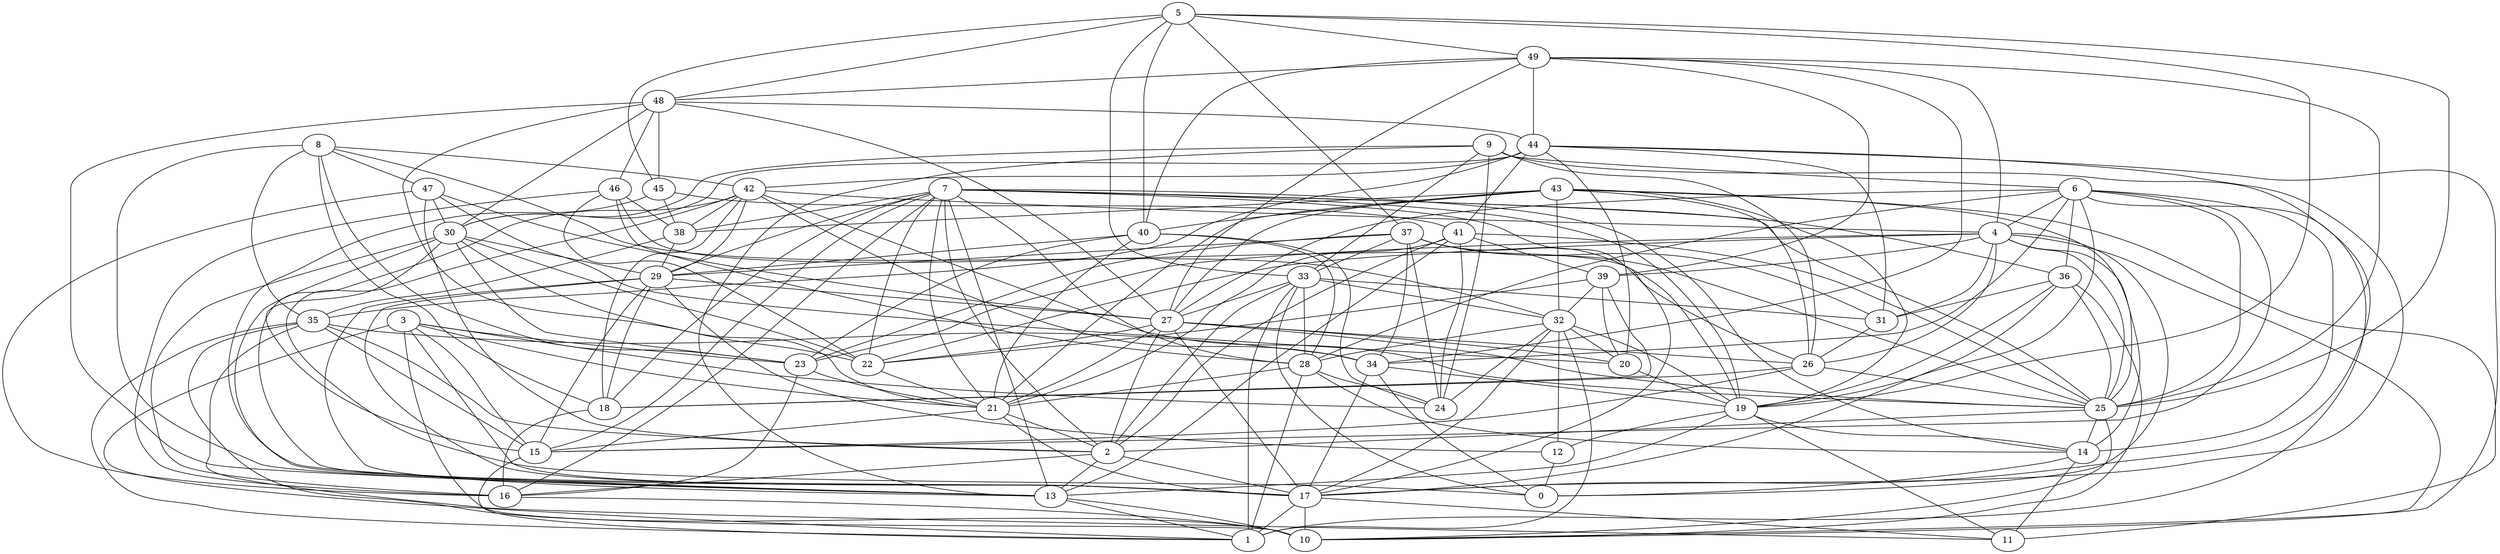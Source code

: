 digraph GG_graph {

subgraph G_graph {
edge [color = black]
"48" -> "30" [dir = none]
"48" -> "13" [dir = none]
"48" -> "45" [dir = none]
"4" -> "14" [dir = none]
"4" -> "22" [dir = none]
"4" -> "23" [dir = none]
"4" -> "25" [dir = none]
"4" -> "26" [dir = none]
"4" -> "10" [dir = none]
"4" -> "0" [dir = none]
"31" -> "26" [dir = none]
"33" -> "0" [dir = none]
"33" -> "28" [dir = none]
"33" -> "31" [dir = none]
"33" -> "27" [dir = none]
"33" -> "2" [dir = none]
"33" -> "32" [dir = none]
"33" -> "1" [dir = none]
"20" -> "19" [dir = none]
"5" -> "37" [dir = none]
"5" -> "48" [dir = none]
"5" -> "25" [dir = none]
"5" -> "40" [dir = none]
"5" -> "19" [dir = none]
"25" -> "14" [dir = none]
"25" -> "2" [dir = none]
"41" -> "25" [dir = none]
"41" -> "13" [dir = none]
"41" -> "24" [dir = none]
"41" -> "21" [dir = none]
"28" -> "14" [dir = none]
"28" -> "21" [dir = none]
"19" -> "14" [dir = none]
"19" -> "12" [dir = none]
"43" -> "40" [dir = none]
"43" -> "38" [dir = none]
"43" -> "11" [dir = none]
"43" -> "26" [dir = none]
"43" -> "19" [dir = none]
"36" -> "19" [dir = none]
"36" -> "31" [dir = none]
"36" -> "17" [dir = none]
"36" -> "25" [dir = none]
"36" -> "10" [dir = none]
"26" -> "15" [dir = none]
"32" -> "12" [dir = none]
"32" -> "28" [dir = none]
"32" -> "1" [dir = none]
"32" -> "20" [dir = none]
"8" -> "32" [dir = none]
"8" -> "42" [dir = none]
"8" -> "18" [dir = none]
"8" -> "35" [dir = none]
"8" -> "13" [dir = none]
"47" -> "20" [dir = none]
"47" -> "27" [dir = none]
"47" -> "30" [dir = none]
"47" -> "16" [dir = none]
"16" -> "10" [dir = none]
"45" -> "38" [dir = none]
"45" -> "41" [dir = none]
"45" -> "17" [dir = none]
"6" -> "27" [dir = none]
"6" -> "28" [dir = none]
"6" -> "1" [dir = none]
"6" -> "25" [dir = none]
"6" -> "4" [dir = none]
"6" -> "19" [dir = none]
"6" -> "34" [dir = none]
"6" -> "14" [dir = none]
"30" -> "21" [dir = none]
"30" -> "22" [dir = none]
"30" -> "29" [dir = none]
"30" -> "16" [dir = none]
"3" -> "17" [dir = none]
"3" -> "10" [dir = none]
"3" -> "21" [dir = none]
"3" -> "23" [dir = none]
"46" -> "26" [dir = none]
"46" -> "28" [dir = none]
"46" -> "16" [dir = none]
"46" -> "38" [dir = none]
"37" -> "23" [dir = none]
"37" -> "25" [dir = none]
"37" -> "34" [dir = none]
"37" -> "24" [dir = none]
"37" -> "31" [dir = none]
"39" -> "20" [dir = none]
"39" -> "18" [dir = none]
"39" -> "22" [dir = none]
"39" -> "32" [dir = none]
"35" -> "11" [dir = none]
"35" -> "15" [dir = none]
"35" -> "10" [dir = none]
"35" -> "2" [dir = none]
"35" -> "34" [dir = none]
"27" -> "25" [dir = none]
"27" -> "26" [dir = none]
"27" -> "22" [dir = none]
"7" -> "2" [dir = none]
"7" -> "14" [dir = none]
"7" -> "28" [dir = none]
"7" -> "17" [dir = none]
"7" -> "38" [dir = none]
"7" -> "29" [dir = none]
"7" -> "22" [dir = none]
"7" -> "21" [dir = none]
"9" -> "6" [dir = none]
"9" -> "24" [dir = none]
"9" -> "26" [dir = none]
"9" -> "33" [dir = none]
"9" -> "30" [dir = none]
"9" -> "13" [dir = none]
"23" -> "16" [dir = none]
"21" -> "2" [dir = none]
"21" -> "15" [dir = none]
"13" -> "1" [dir = none]
"13" -> "10" [dir = none]
"29" -> "13" [dir = none]
"29" -> "12" [dir = none]
"29" -> "15" [dir = none]
"29" -> "18" [dir = none]
"17" -> "11" [dir = none]
"17" -> "1" [dir = none]
"40" -> "29" [dir = none]
"40" -> "23" [dir = none]
"15" -> "1" [dir = none]
"44" -> "17" [dir = none]
"44" -> "20" [dir = none]
"44" -> "41" [dir = none]
"44" -> "35" [dir = none]
"44" -> "30" [dir = none]
"14" -> "0" [dir = none]
"14" -> "11" [dir = none]
"34" -> "0" [dir = none]
"34" -> "17" [dir = none]
"34" -> "19" [dir = none]
"42" -> "4" [dir = none]
"42" -> "34" [dir = none]
"42" -> "25" [dir = none]
"42" -> "38" [dir = none]
"42" -> "18" [dir = none]
"49" -> "4" [dir = none]
"49" -> "39" [dir = none]
"49" -> "40" [dir = none]
"49" -> "34" [dir = none]
"49" -> "44" [dir = none]
"27" -> "17" [dir = none]
"49" -> "25" [dir = none]
"21" -> "17" [dir = none]
"30" -> "13" [dir = none]
"28" -> "24" [dir = none]
"30" -> "15" [dir = none]
"48" -> "46" [dir = none]
"29" -> "17" [dir = none]
"48" -> "44" [dir = none]
"17" -> "10" [dir = none]
"7" -> "19" [dir = none]
"18" -> "16" [dir = none]
"37" -> "33" [dir = none]
"37" -> "19" [dir = none]
"47" -> "2" [dir = none]
"43" -> "21" [dir = none]
"29" -> "27" [dir = none]
"27" -> "20" [dir = none]
"7" -> "13" [dir = none]
"44" -> "42" [dir = none]
"48" -> "27" [dir = none]
"6" -> "15" [dir = none]
"40" -> "28" [dir = none]
"3" -> "24" [dir = none]
"26" -> "18" [dir = none]
"7" -> "36" [dir = none]
"44" -> "31" [dir = none]
"42" -> "17" [dir = none]
"42" -> "0" [dir = none]
"42" -> "29" [dir = none]
"5" -> "45" [dir = none]
"46" -> "22" [dir = none]
"25" -> "10" [dir = none]
"5" -> "49" [dir = none]
"8" -> "23" [dir = none]
"43" -> "25" [dir = none]
"43" -> "32" [dir = none]
"44" -> "10" [dir = none]
"19" -> "13" [dir = none]
"27" -> "2" [dir = none]
"26" -> "25" [dir = none]
"32" -> "17" [dir = none]
"32" -> "24" [dir = none]
"41" -> "39" [dir = none]
"37" -> "29" [dir = none]
"35" -> "1" [dir = none]
"2" -> "16" [dir = none]
"4" -> "31" [dir = none]
"27" -> "21" [dir = none]
"43" -> "27" [dir = none]
"3" -> "1" [dir = none]
"7" -> "18" [dir = none]
"41" -> "2" [dir = none]
"19" -> "11" [dir = none]
"3" -> "15" [dir = none]
"38" -> "29" [dir = none]
"28" -> "1" [dir = none]
"7" -> "25" [dir = none]
"2" -> "13" [dir = none]
"4" -> "39" [dir = none]
"9" -> "17" [dir = none]
"40" -> "24" [dir = none]
"2" -> "17" [dir = none]
"32" -> "19" [dir = none]
"22" -> "21" [dir = none]
"12" -> "0" [dir = none]
"48" -> "22" [dir = none]
"30" -> "23" [dir = none]
"8" -> "47" [dir = none]
"49" -> "48" [dir = none]
"23" -> "21" [dir = none]
"7" -> "16" [dir = none]
"38" -> "35" [dir = none]
"49" -> "27" [dir = none]
"5" -> "33" [dir = none]
"6" -> "36" [dir = none]
"40" -> "21" [dir = none]
"7" -> "15" [dir = none]
}

}
